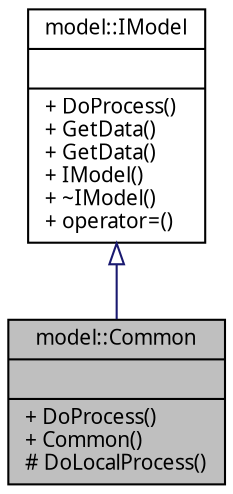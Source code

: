 digraph "model::Common"
{
 // INTERACTIVE_SVG=YES
  edge [fontname="Verdana",fontsize="10",labelfontname="Verdana",labelfontsize="10"];
  node [fontname="Verdana",fontsize="10",shape=record];
  Node1 [label="{model::Common\n||+ DoProcess()\l+ Common()\l# DoLocalProcess()\l}",height=0.2,width=0.4,color="black", fillcolor="grey75", style="filled", fontcolor="black"];
  Node2 -> Node1 [dir="back",color="midnightblue",fontsize="10",style="solid",arrowtail="onormal",fontname="Verdana"];
  Node2 [label="{model::IModel\n||+ DoProcess()\l+ GetData()\l+ GetData()\l+ IModel()\l+ ~IModel()\l+ operator=()\l}",height=0.2,width=0.4,color="black", fillcolor="white", style="filled",URL="$classmodel_1_1_i_model.html",tooltip="Класс входит в Проект RegexTester   Интерфейс модели. "];
}
